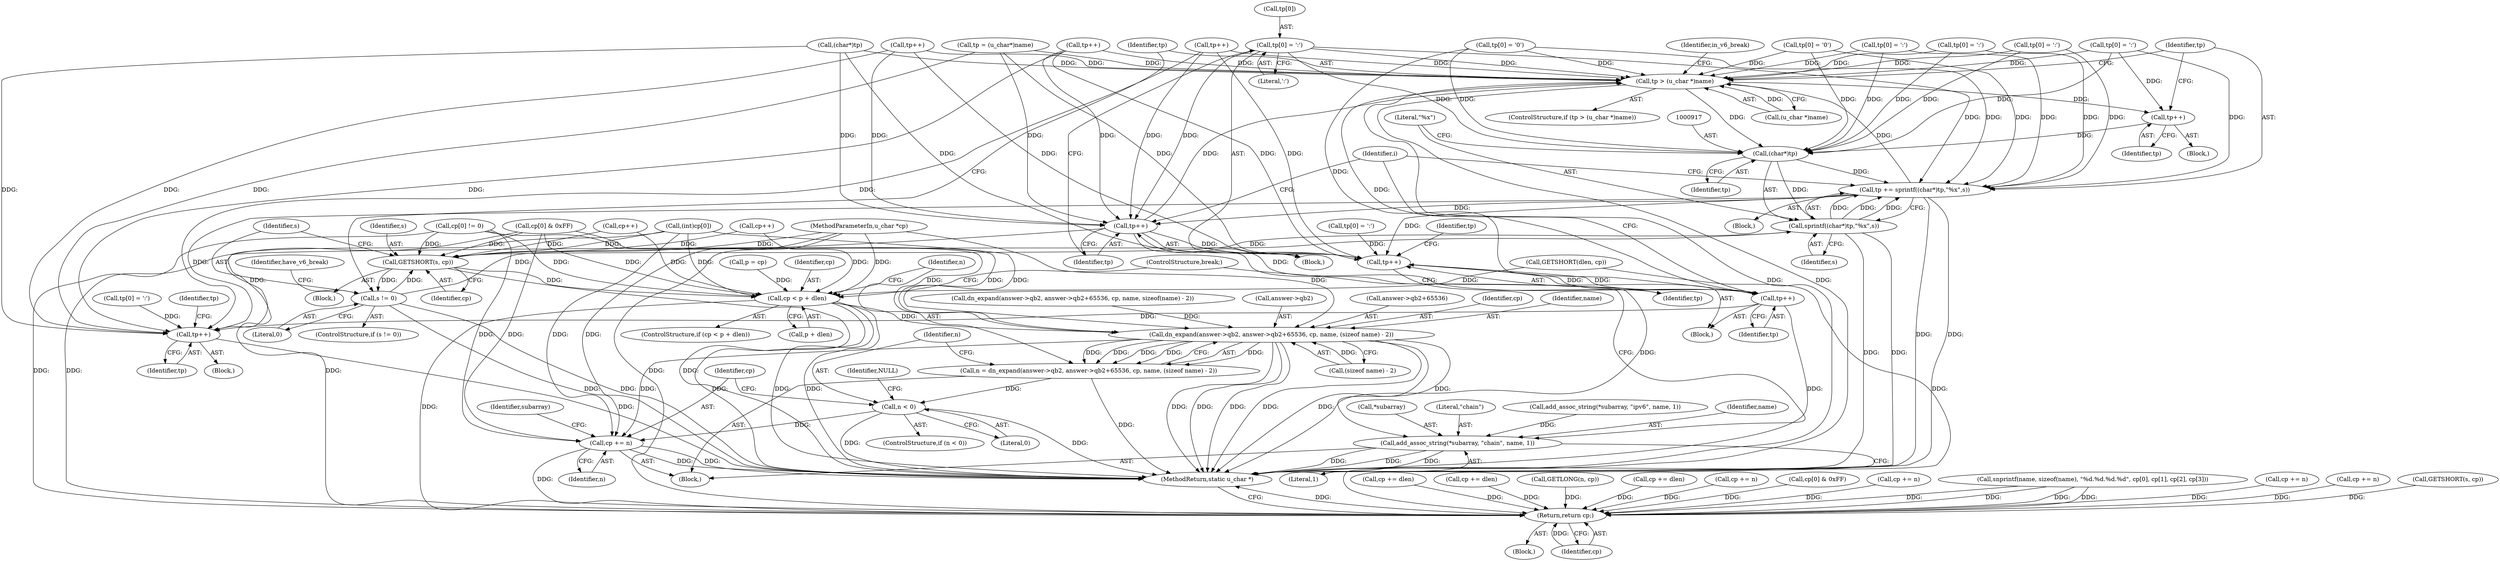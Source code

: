 digraph "0_php-src_2fefae47716d501aec41c1102f3fd4531f070b05_0@array" {
"1000933" [label="(Call,tp[0] = ':')"];
"1000897" [label="(Call,tp > (u_char *)name)"];
"1000911" [label="(Call,tp++)"];
"1000916" [label="(Call,(char*)tp)"];
"1000913" [label="(Call,tp += sprintf((char*)tp,\"%x\",s))"];
"1000938" [label="(Call,tp++)"];
"1000950" [label="(Call,tp++)"];
"1000957" [label="(Call,tp++)"];
"1000969" [label="(Call,tp++)"];
"1000915" [label="(Call,sprintf((char*)tp,\"%x\",s))"];
"1000888" [label="(Call,GETSHORT(s, cp))"];
"1000892" [label="(Call,s != 0)"];
"1000983" [label="(Call,cp < p + dlen)"];
"1000991" [label="(Call,dn_expand(answer->qb2, answer->qb2+65536, cp, name, (sizeof name) - 2))"];
"1000989" [label="(Call,n = dn_expand(answer->qb2, answer->qb2+65536, cp, name, (sizeof name) - 2))"];
"1001007" [label="(Call,n < 0)"];
"1001013" [label="(Call,cp += n)"];
"1001216" [label="(Return,return cp;)"];
"1001016" [label="(Call,add_assoc_string(*subarray, \"chain\", name, 1))"];
"1000984" [label="(Identifier,cp)"];
"1000889" [label="(Identifier,s)"];
"1000896" [label="(ControlStructure,if (tp > (u_char *)name))"];
"1000898" [label="(Identifier,tp)"];
"1001216" [label="(Return,return cp;)"];
"1000989" [label="(Call,n = dn_expand(answer->qb2, answer->qb2+65536, cp, name, (sizeof name) - 2))"];
"1000951" [label="(Identifier,tp)"];
"1000897" [label="(Call,tp > (u_char *)name)"];
"1000894" [label="(Literal,0)"];
"1000272" [label="(Call,cp += dlen)"];
"1000770" [label="(Call,tp = (u_char*)name)"];
"1000976" [label="(Call,add_assoc_string(*subarray, \"ipv6\", name, 1))"];
"1001020" [label="(Identifier,name)"];
"1000991" [label="(Call,dn_expand(answer->qb2, answer->qb2+65536, cp, name, (sizeof name) - 2))"];
"1000995" [label="(Call,answer->qb2+65536)"];
"1000893" [label="(Identifier,s)"];
"1000906" [label="(Call,tp[0] = ':')"];
"1000872" [label="(Call,cp++)"];
"1000934" [label="(Call,tp[0])"];
"1000937" [label="(Literal,':')"];
"1000938" [label="(Call,tp++)"];
"1000920" [label="(Identifier,s)"];
"1000926" [label="(Block,)"];
"1000904" [label="(Identifier,in_v6_break)"];
"1000970" [label="(Identifier,tp)"];
"1000490" [label="(Call,cp += dlen)"];
"1001002" [label="(Call,(sizeof name) - 2)"];
"1000891" [label="(ControlStructure,if (s != 0))"];
"1000911" [label="(Call,tp++)"];
"1000918" [label="(Identifier,tp)"];
"1000817" [label="(Call,tp[0] = ':')"];
"1001000" [label="(Identifier,cp)"];
"1000757" [label="(Call,(int)cp[0])"];
"1000886" [label="(Identifier,i)"];
"1000618" [label="(Call,GETLONG(n, cp))"];
"1000915" [label="(Call,sprintf((char*)tp,\"%x\",s))"];
"1000902" [label="(Block,)"];
"1000983" [label="(Call,cp < p + dlen)"];
"1001015" [label="(Identifier,n)"];
"1000825" [label="(Call,(char*)tp)"];
"1001212" [label="(Call,cp += dlen)"];
"1000791" [label="(Call,tp++)"];
"1000899" [label="(Call,(u_char *)name)"];
"1001014" [label="(Identifier,cp)"];
"1000944" [label="(Block,)"];
"1001001" [label="(Identifier,name)"];
"1000112" [label="(Block,)"];
"1000925" [label="(Identifier,have_v6_break)"];
"1001078" [label="(Call,cp += n)"];
"1001153" [label="(Call,cp[0] & 0xFF)"];
"1000888" [label="(Call,GETSHORT(s, cp))"];
"1000801" [label="(Call,cp[0] != 0)"];
"1000890" [label="(Identifier,cp)"];
"1000351" [label="(Call,cp += n)"];
"1000249" [label="(Call,snprintf(name, sizeof(name), \"%d.%d.%d.%d\", cp[0], cp[1], cp[2], cp[3]))"];
"1001016" [label="(Call,add_assoc_string(*subarray, \"chain\", name, 1))"];
"1000914" [label="(Identifier,tp)"];
"1000865" [label="(Call,tp[0] = '0')"];
"1000895" [label="(Block,)"];
"1000957" [label="(Call,tp++)"];
"1000933" [label="(Call,tp[0] = ':')"];
"1001009" [label="(Literal,0)"];
"1000887" [label="(Block,)"];
"1001017" [label="(Call,*subarray)"];
"1000405" [label="(Call,cp += n)"];
"1000846" [label="(Call,tp[0] = ':')"];
"1001217" [label="(Identifier,cp)"];
"1000851" [label="(Call,tp++)"];
"1000982" [label="(ControlStructure,if (cp < p + dlen))"];
"1001019" [label="(Literal,\"chain\")"];
"1000985" [label="(Call,p + dlen)"];
"1000964" [label="(Call,tp[0] = ':')"];
"1000912" [label="(Identifier,tp)"];
"1001012" [label="(Identifier,NULL)"];
"1000945" [label="(Call,tp[0] = ':')"];
"1001195" [label="(Call,cp += n)"];
"1000786" [label="(Call,tp[0] = ':')"];
"1000954" [label="(Identifier,tp)"];
"1000973" [label="(Identifier,tp)"];
"1001022" [label="(ControlStructure,break;)"];
"1000829" [label="(Call,cp[0] & 0xFF)"];
"1000106" [label="(MethodParameterIn,u_char *cp)"];
"1001021" [label="(Literal,1)"];
"1000963" [label="(Block,)"];
"1001007" [label="(Call,n < 0)"];
"1000892" [label="(Call,s != 0)"];
"1000952" [label="(Call,tp[0] = '0')"];
"1000763" [label="(Call,cp++)"];
"1000166" [label="(Call,GETSHORT(dlen, cp))"];
"1000958" [label="(Identifier,tp)"];
"1000990" [label="(Identifier,n)"];
"1000950" [label="(Call,tp++)"];
"1001013" [label="(Call,cp += n)"];
"1000916" [label="(Call,(char*)tp)"];
"1000745" [label="(Call,p = cp)"];
"1000988" [label="(Block,)"];
"1001218" [label="(MethodReturn,static u_char *)"];
"1000969" [label="(Call,tp++)"];
"1000913" [label="(Call,tp += sprintf((char*)tp,\"%x\",s))"];
"1001018" [label="(Identifier,subarray)"];
"1000135" [label="(Call,dn_expand(answer->qb2, answer->qb2+65536, cp, name, sizeof(name) - 2))"];
"1001008" [label="(Identifier,n)"];
"1000919" [label="(Literal,\"%x\")"];
"1000939" [label="(Identifier,tp)"];
"1001006" [label="(ControlStructure,if (n < 0))"];
"1000870" [label="(Call,tp++)"];
"1000643" [label="(Call,GETSHORT(s, cp))"];
"1000992" [label="(Call,answer->qb2)"];
"1000933" -> "1000926"  [label="AST: "];
"1000933" -> "1000937"  [label="CFG: "];
"1000934" -> "1000933"  [label="AST: "];
"1000937" -> "1000933"  [label="AST: "];
"1000939" -> "1000933"  [label="CFG: "];
"1000933" -> "1000897"  [label="DDG: "];
"1000933" -> "1000913"  [label="DDG: "];
"1000933" -> "1000916"  [label="DDG: "];
"1000933" -> "1000938"  [label="DDG: "];
"1000897" -> "1000896"  [label="AST: "];
"1000897" -> "1000899"  [label="CFG: "];
"1000898" -> "1000897"  [label="AST: "];
"1000899" -> "1000897"  [label="AST: "];
"1000904" -> "1000897"  [label="CFG: "];
"1000914" -> "1000897"  [label="CFG: "];
"1000897" -> "1001218"  [label="DDG: "];
"1000897" -> "1001218"  [label="DDG: "];
"1000791" -> "1000897"  [label="DDG: "];
"1000865" -> "1000897"  [label="DDG: "];
"1000938" -> "1000897"  [label="DDG: "];
"1000825" -> "1000897"  [label="DDG: "];
"1000952" -> "1000897"  [label="DDG: "];
"1000817" -> "1000897"  [label="DDG: "];
"1000870" -> "1000897"  [label="DDG: "];
"1000851" -> "1000897"  [label="DDG: "];
"1000906" -> "1000897"  [label="DDG: "];
"1000957" -> "1000897"  [label="DDG: "];
"1000786" -> "1000897"  [label="DDG: "];
"1000913" -> "1000897"  [label="DDG: "];
"1000846" -> "1000897"  [label="DDG: "];
"1000770" -> "1000897"  [label="DDG: "];
"1000899" -> "1000897"  [label="DDG: "];
"1000897" -> "1000911"  [label="DDG: "];
"1000897" -> "1000916"  [label="DDG: "];
"1000911" -> "1000902"  [label="AST: "];
"1000911" -> "1000912"  [label="CFG: "];
"1000912" -> "1000911"  [label="AST: "];
"1000914" -> "1000911"  [label="CFG: "];
"1000906" -> "1000911"  [label="DDG: "];
"1000911" -> "1000916"  [label="DDG: "];
"1000916" -> "1000915"  [label="AST: "];
"1000916" -> "1000918"  [label="CFG: "];
"1000917" -> "1000916"  [label="AST: "];
"1000918" -> "1000916"  [label="AST: "];
"1000919" -> "1000916"  [label="CFG: "];
"1000916" -> "1000913"  [label="DDG: "];
"1000916" -> "1000915"  [label="DDG: "];
"1000865" -> "1000916"  [label="DDG: "];
"1000952" -> "1000916"  [label="DDG: "];
"1000817" -> "1000916"  [label="DDG: "];
"1000906" -> "1000916"  [label="DDG: "];
"1000786" -> "1000916"  [label="DDG: "];
"1000846" -> "1000916"  [label="DDG: "];
"1000913" -> "1000895"  [label="AST: "];
"1000913" -> "1000915"  [label="CFG: "];
"1000914" -> "1000913"  [label="AST: "];
"1000915" -> "1000913"  [label="AST: "];
"1000886" -> "1000913"  [label="CFG: "];
"1000913" -> "1001218"  [label="DDG: "];
"1000913" -> "1001218"  [label="DDG: "];
"1000915" -> "1000913"  [label="DDG: "];
"1000915" -> "1000913"  [label="DDG: "];
"1000915" -> "1000913"  [label="DDG: "];
"1000865" -> "1000913"  [label="DDG: "];
"1000952" -> "1000913"  [label="DDG: "];
"1000817" -> "1000913"  [label="DDG: "];
"1000906" -> "1000913"  [label="DDG: "];
"1000786" -> "1000913"  [label="DDG: "];
"1000846" -> "1000913"  [label="DDG: "];
"1000913" -> "1000938"  [label="DDG: "];
"1000913" -> "1000950"  [label="DDG: "];
"1000913" -> "1000969"  [label="DDG: "];
"1000938" -> "1000926"  [label="AST: "];
"1000938" -> "1000939"  [label="CFG: "];
"1000939" -> "1000938"  [label="AST: "];
"1000886" -> "1000938"  [label="CFG: "];
"1000938" -> "1001218"  [label="DDG: "];
"1000791" -> "1000938"  [label="DDG: "];
"1000825" -> "1000938"  [label="DDG: "];
"1000870" -> "1000938"  [label="DDG: "];
"1000851" -> "1000938"  [label="DDG: "];
"1000957" -> "1000938"  [label="DDG: "];
"1000770" -> "1000938"  [label="DDG: "];
"1000938" -> "1000950"  [label="DDG: "];
"1000938" -> "1000969"  [label="DDG: "];
"1000950" -> "1000944"  [label="AST: "];
"1000950" -> "1000951"  [label="CFG: "];
"1000951" -> "1000950"  [label="AST: "];
"1000954" -> "1000950"  [label="CFG: "];
"1000791" -> "1000950"  [label="DDG: "];
"1000825" -> "1000950"  [label="DDG: "];
"1000870" -> "1000950"  [label="DDG: "];
"1000851" -> "1000950"  [label="DDG: "];
"1000945" -> "1000950"  [label="DDG: "];
"1000957" -> "1000950"  [label="DDG: "];
"1000770" -> "1000950"  [label="DDG: "];
"1000950" -> "1000957"  [label="DDG: "];
"1000957" -> "1000944"  [label="AST: "];
"1000957" -> "1000958"  [label="CFG: "];
"1000958" -> "1000957"  [label="AST: "];
"1000886" -> "1000957"  [label="CFG: "];
"1000957" -> "1001218"  [label="DDG: "];
"1000952" -> "1000957"  [label="DDG: "];
"1000957" -> "1000969"  [label="DDG: "];
"1000969" -> "1000963"  [label="AST: "];
"1000969" -> "1000970"  [label="CFG: "];
"1000970" -> "1000969"  [label="AST: "];
"1000973" -> "1000969"  [label="CFG: "];
"1000969" -> "1001218"  [label="DDG: "];
"1000791" -> "1000969"  [label="DDG: "];
"1000825" -> "1000969"  [label="DDG: "];
"1000964" -> "1000969"  [label="DDG: "];
"1000870" -> "1000969"  [label="DDG: "];
"1000851" -> "1000969"  [label="DDG: "];
"1000770" -> "1000969"  [label="DDG: "];
"1000915" -> "1000920"  [label="CFG: "];
"1000919" -> "1000915"  [label="AST: "];
"1000920" -> "1000915"  [label="AST: "];
"1000915" -> "1001218"  [label="DDG: "];
"1000915" -> "1001218"  [label="DDG: "];
"1000915" -> "1000888"  [label="DDG: "];
"1000892" -> "1000915"  [label="DDG: "];
"1000888" -> "1000887"  [label="AST: "];
"1000888" -> "1000890"  [label="CFG: "];
"1000889" -> "1000888"  [label="AST: "];
"1000890" -> "1000888"  [label="AST: "];
"1000893" -> "1000888"  [label="CFG: "];
"1000888" -> "1001218"  [label="DDG: "];
"1000892" -> "1000888"  [label="DDG: "];
"1000829" -> "1000888"  [label="DDG: "];
"1000801" -> "1000888"  [label="DDG: "];
"1000872" -> "1000888"  [label="DDG: "];
"1000757" -> "1000888"  [label="DDG: "];
"1000763" -> "1000888"  [label="DDG: "];
"1000106" -> "1000888"  [label="DDG: "];
"1000888" -> "1000892"  [label="DDG: "];
"1000888" -> "1000983"  [label="DDG: "];
"1000892" -> "1000891"  [label="AST: "];
"1000892" -> "1000894"  [label="CFG: "];
"1000893" -> "1000892"  [label="AST: "];
"1000894" -> "1000892"  [label="AST: "];
"1000898" -> "1000892"  [label="CFG: "];
"1000925" -> "1000892"  [label="CFG: "];
"1000892" -> "1001218"  [label="DDG: "];
"1000892" -> "1001218"  [label="DDG: "];
"1000983" -> "1000982"  [label="AST: "];
"1000983" -> "1000985"  [label="CFG: "];
"1000984" -> "1000983"  [label="AST: "];
"1000985" -> "1000983"  [label="AST: "];
"1000990" -> "1000983"  [label="CFG: "];
"1001022" -> "1000983"  [label="CFG: "];
"1000983" -> "1001218"  [label="DDG: "];
"1000983" -> "1001218"  [label="DDG: "];
"1000983" -> "1001218"  [label="DDG: "];
"1000829" -> "1000983"  [label="DDG: "];
"1000801" -> "1000983"  [label="DDG: "];
"1000872" -> "1000983"  [label="DDG: "];
"1000757" -> "1000983"  [label="DDG: "];
"1000763" -> "1000983"  [label="DDG: "];
"1000106" -> "1000983"  [label="DDG: "];
"1000745" -> "1000983"  [label="DDG: "];
"1000166" -> "1000983"  [label="DDG: "];
"1000983" -> "1000991"  [label="DDG: "];
"1000983" -> "1001216"  [label="DDG: "];
"1000991" -> "1000989"  [label="AST: "];
"1000991" -> "1001002"  [label="CFG: "];
"1000992" -> "1000991"  [label="AST: "];
"1000995" -> "1000991"  [label="AST: "];
"1001000" -> "1000991"  [label="AST: "];
"1001001" -> "1000991"  [label="AST: "];
"1001002" -> "1000991"  [label="AST: "];
"1000989" -> "1000991"  [label="CFG: "];
"1000991" -> "1001218"  [label="DDG: "];
"1000991" -> "1001218"  [label="DDG: "];
"1000991" -> "1001218"  [label="DDG: "];
"1000991" -> "1001218"  [label="DDG: "];
"1000991" -> "1001218"  [label="DDG: "];
"1000991" -> "1000989"  [label="DDG: "];
"1000991" -> "1000989"  [label="DDG: "];
"1000991" -> "1000989"  [label="DDG: "];
"1000991" -> "1000989"  [label="DDG: "];
"1000991" -> "1000989"  [label="DDG: "];
"1000135" -> "1000991"  [label="DDG: "];
"1000829" -> "1000991"  [label="DDG: "];
"1000801" -> "1000991"  [label="DDG: "];
"1000757" -> "1000991"  [label="DDG: "];
"1000106" -> "1000991"  [label="DDG: "];
"1001002" -> "1000991"  [label="DDG: "];
"1000991" -> "1001013"  [label="DDG: "];
"1000991" -> "1001016"  [label="DDG: "];
"1000989" -> "1000988"  [label="AST: "];
"1000990" -> "1000989"  [label="AST: "];
"1001008" -> "1000989"  [label="CFG: "];
"1000989" -> "1001218"  [label="DDG: "];
"1000989" -> "1001007"  [label="DDG: "];
"1001007" -> "1001006"  [label="AST: "];
"1001007" -> "1001009"  [label="CFG: "];
"1001008" -> "1001007"  [label="AST: "];
"1001009" -> "1001007"  [label="AST: "];
"1001012" -> "1001007"  [label="CFG: "];
"1001014" -> "1001007"  [label="CFG: "];
"1001007" -> "1001218"  [label="DDG: "];
"1001007" -> "1001218"  [label="DDG: "];
"1001007" -> "1001013"  [label="DDG: "];
"1001013" -> "1000988"  [label="AST: "];
"1001013" -> "1001015"  [label="CFG: "];
"1001014" -> "1001013"  [label="AST: "];
"1001015" -> "1001013"  [label="AST: "];
"1001018" -> "1001013"  [label="CFG: "];
"1001013" -> "1001218"  [label="DDG: "];
"1001013" -> "1001218"  [label="DDG: "];
"1000829" -> "1001013"  [label="DDG: "];
"1000801" -> "1001013"  [label="DDG: "];
"1000757" -> "1001013"  [label="DDG: "];
"1000106" -> "1001013"  [label="DDG: "];
"1001013" -> "1001216"  [label="DDG: "];
"1001216" -> "1000112"  [label="AST: "];
"1001216" -> "1001217"  [label="CFG: "];
"1001217" -> "1001216"  [label="AST: "];
"1001218" -> "1001216"  [label="CFG: "];
"1001216" -> "1001218"  [label="DDG: "];
"1001217" -> "1001216"  [label="DDG: "];
"1001153" -> "1001216"  [label="DDG: "];
"1000829" -> "1001216"  [label="DDG: "];
"1000249" -> "1001216"  [label="DDG: "];
"1000249" -> "1001216"  [label="DDG: "];
"1000249" -> "1001216"  [label="DDG: "];
"1000249" -> "1001216"  [label="DDG: "];
"1000490" -> "1001216"  [label="DDG: "];
"1001195" -> "1001216"  [label="DDG: "];
"1000757" -> "1001216"  [label="DDG: "];
"1000272" -> "1001216"  [label="DDG: "];
"1000166" -> "1001216"  [label="DDG: "];
"1000801" -> "1001216"  [label="DDG: "];
"1001212" -> "1001216"  [label="DDG: "];
"1000405" -> "1001216"  [label="DDG: "];
"1000643" -> "1001216"  [label="DDG: "];
"1001078" -> "1001216"  [label="DDG: "];
"1000351" -> "1001216"  [label="DDG: "];
"1000618" -> "1001216"  [label="DDG: "];
"1000106" -> "1001216"  [label="DDG: "];
"1001016" -> "1000988"  [label="AST: "];
"1001016" -> "1001021"  [label="CFG: "];
"1001017" -> "1001016"  [label="AST: "];
"1001019" -> "1001016"  [label="AST: "];
"1001020" -> "1001016"  [label="AST: "];
"1001021" -> "1001016"  [label="AST: "];
"1001022" -> "1001016"  [label="CFG: "];
"1001016" -> "1001218"  [label="DDG: "];
"1001016" -> "1001218"  [label="DDG: "];
"1001016" -> "1001218"  [label="DDG: "];
"1000976" -> "1001016"  [label="DDG: "];
}
